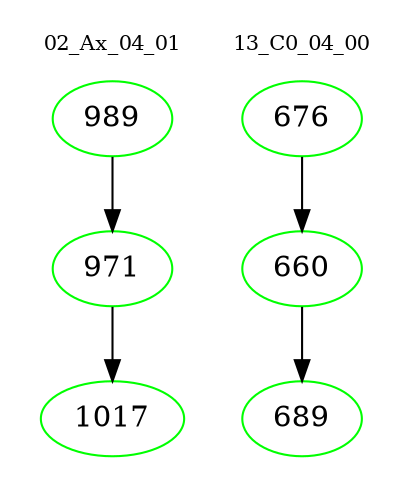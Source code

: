 digraph{
subgraph cluster_0 {
color = white
label = "02_Ax_04_01";
fontsize=10;
T0_989 [label="989", color="green"]
T0_989 -> T0_971 [color="black"]
T0_971 [label="971", color="green"]
T0_971 -> T0_1017 [color="black"]
T0_1017 [label="1017", color="green"]
}
subgraph cluster_1 {
color = white
label = "13_C0_04_00";
fontsize=10;
T1_676 [label="676", color="green"]
T1_676 -> T1_660 [color="black"]
T1_660 [label="660", color="green"]
T1_660 -> T1_689 [color="black"]
T1_689 [label="689", color="green"]
}
}
